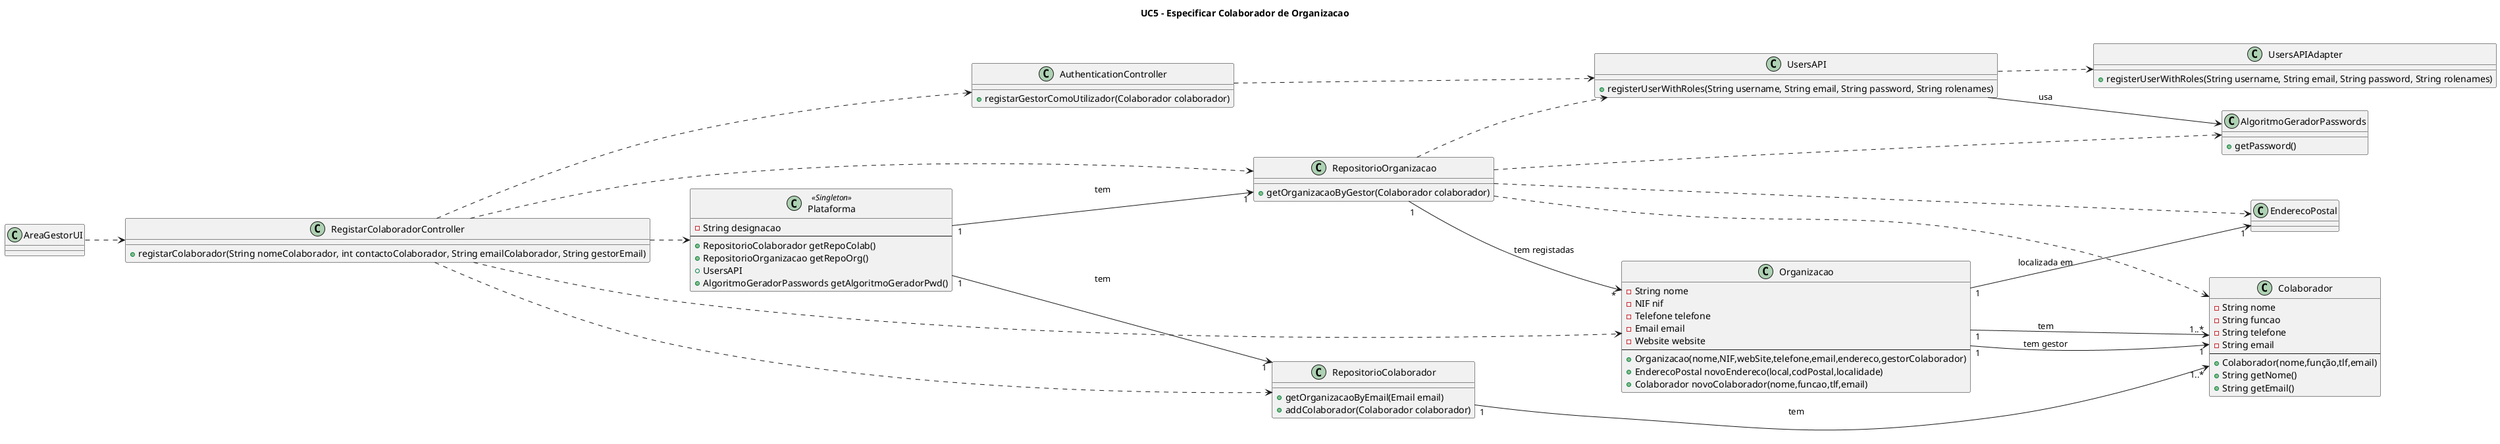 @startuml

left to right direction

title UC5 - Especificar Colaborador de Organizacao \n



Class AreaGestorUI {
}

Class RegistarColaboradorController {
    +registarColaborador(String nomeColaborador, int contactoColaborador, String emailColaborador, String gestorEmail)
}


class Plataforma <<Singleton>> {
    -String designacao
    --
    +RepositorioColaborador getRepoColab()
    +RepositorioOrganizacao getRepoOrg()
    +UsersAPI
    +AlgoritmoGeradorPasswords getAlgoritmoGeradorPwd()
}

Class RepositorioOrganizacao {
    +getOrganizacaoByGestor(Colaborador colaborador)
}

Class RepositorioColaborador {
    +getOrganizacaoByEmail(Email email)
    +addColaborador(Colaborador colaborador)
}

class Organizacao {
    -String nome
    -NIF nif
    -Telefone telefone
    -Email email
    -Website website
    --
    +Organizacao(nome,NIF,webSite,telefone,email,endereco,gestorColaborador)
    +EnderecoPostal novoEndereco(local,codPostal,localidade)
    +Colaborador novoColaborador(nome,funcao,tlf,email)
}

Class AlgoritmoGeradorPasswords {
    +getPassword()
}

class AuthenticationController {
    +registarGestorComoUtilizador(Colaborador colaborador)
}

class UsersAPI {
    +registerUserWithRoles(String username, String email, String password, String rolenames)
}

class UsersAPIAdapter {
    +registerUserWithRoles(String username, String email, String password, String rolenames)
}

class Colaborador {
    -String nome
    -String funcao
    -String telefone
    -String email
    --
    +Colaborador(nome,função,tlf,email)
    +String getNome()
    +String getEmail()
}


AreaGestorUI ..> RegistarColaboradorController
RegistarColaboradorController ..> Organizacao
RegistarColaboradorController ..> RepositorioOrganizacao
RegistarColaboradorController ..> Plataforma
RegistarColaboradorController ..> AuthenticationController
RegistarColaboradorController ..> RepositorioColaborador
AuthenticationController ..> UsersAPI
UsersAPI --> AlgoritmoGeradorPasswords : usa
UsersAPI ..> UsersAPIAdapter
Plataforma "1" --> "1" RepositorioColaborador : tem
Plataforma "1" --> "1" RepositorioOrganizacao : tem
RepositorioColaborador "1"--> "1..*" Colaborador : tem
RepositorioOrganizacao "1" --> "*" Organizacao : tem registadas
RepositorioOrganizacao ..> UsersAPI
RepositorioOrganizacao ..> AlgoritmoGeradorPasswords
Organizacao "1" --> "1" EnderecoPostal : localizada em
Organizacao "1" --> "1..*" Colaborador : tem
Organizacao "1" --> "1" Colaborador: tem gestor
RepositorioOrganizacao ..> Colaborador
RepositorioOrganizacao ..> EnderecoPostal




@enduml
